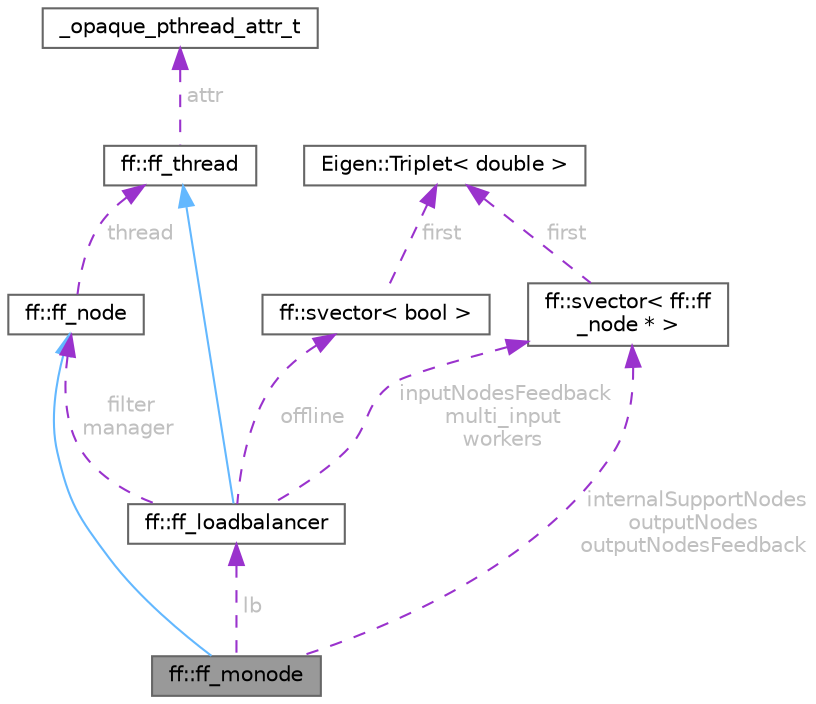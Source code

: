 digraph "ff::ff_monode"
{
 // LATEX_PDF_SIZE
  bgcolor="transparent";
  edge [fontname=Helvetica,fontsize=10,labelfontname=Helvetica,labelfontsize=10];
  node [fontname=Helvetica,fontsize=10,shape=box,height=0.2,width=0.4];
  Node1 [id="Node000001",label="ff::ff_monode",height=0.2,width=0.4,color="gray40", fillcolor="grey60", style="filled", fontcolor="black",tooltip="Multiple output ff_node (the MPSC mediator)"];
  Node2 -> Node1 [id="edge1_Node000001_Node000002",dir="back",color="steelblue1",style="solid",tooltip=" "];
  Node2 [id="Node000002",label="ff::ff_node",height=0.2,width=0.4,color="gray40", fillcolor="white", style="filled",URL="$classff_1_1ff__node.html",tooltip="The FastFlow abstract contanier for a parallel activity (actor)."];
  Node3 -> Node2 [id="edge2_Node000002_Node000003",dir="back",color="darkorchid3",style="dashed",tooltip=" ",label=" thread",fontcolor="grey" ];
  Node3 [id="Node000003",label="ff::ff_thread",height=0.2,width=0.4,color="gray40", fillcolor="white", style="filled",URL="$classff_1_1ff__thread.html",tooltip="thread container for (leaves) ff_node"];
  Node4 -> Node3 [id="edge3_Node000003_Node000004",dir="back",color="darkorchid3",style="dashed",tooltip=" ",label=" attr",fontcolor="grey" ];
  Node4 [id="Node000004",label="_opaque_pthread_attr_t",height=0.2,width=0.4,color="gray40", fillcolor="white", style="filled",URL="$struct__opaque__pthread__attr__t.html",tooltip=" "];
  Node5 -> Node1 [id="edge4_Node000001_Node000005",dir="back",color="darkorchid3",style="dashed",tooltip=" ",label=" lb",fontcolor="grey" ];
  Node5 [id="Node000005",label="ff::ff_loadbalancer",height=0.2,width=0.4,color="gray40", fillcolor="white", style="filled",URL="$classff_1_1ff__loadbalancer.html",tooltip="A class representing the Emitter node in a typical Farm skeleton."];
  Node3 -> Node5 [id="edge5_Node000005_Node000003",dir="back",color="steelblue1",style="solid",tooltip=" "];
  Node2 -> Node5 [id="edge6_Node000005_Node000002",dir="back",color="darkorchid3",style="dashed",tooltip=" ",label=" filter\nmanager",fontcolor="grey" ];
  Node6 -> Node5 [id="edge7_Node000005_Node000006",dir="back",color="darkorchid3",style="dashed",tooltip=" ",label=" inputNodesFeedback\nmulti_input\nworkers",fontcolor="grey" ];
  Node6 [id="Node000006",label="ff::svector\< ff::ff\l_node * \>",height=0.2,width=0.4,color="gray40", fillcolor="white", style="filled",URL="$classff_1_1svector.html",tooltip=" "];
  Node7 -> Node6 [id="edge8_Node000006_Node000007",dir="back",color="darkorchid3",style="dashed",tooltip=" ",label=" first",fontcolor="grey" ];
  Node7 [id="Node000007",label="Eigen::Triplet\< double \>",height=0.2,width=0.4,color="gray40", fillcolor="white", style="filled",URL="$class_eigen_1_1_triplet.html",tooltip=" "];
  Node8 -> Node5 [id="edge9_Node000005_Node000008",dir="back",color="darkorchid3",style="dashed",tooltip=" ",label=" offline",fontcolor="grey" ];
  Node8 [id="Node000008",label="ff::svector\< bool \>",height=0.2,width=0.4,color="gray40", fillcolor="white", style="filled",URL="$classff_1_1svector.html",tooltip=" "];
  Node7 -> Node8 [id="edge10_Node000008_Node000007",dir="back",color="darkorchid3",style="dashed",tooltip=" ",label=" first",fontcolor="grey" ];
  Node6 -> Node1 [id="edge11_Node000001_Node000006",dir="back",color="darkorchid3",style="dashed",tooltip=" ",label=" internalSupportNodes\noutputNodes\noutputNodesFeedback",fontcolor="grey" ];
}
